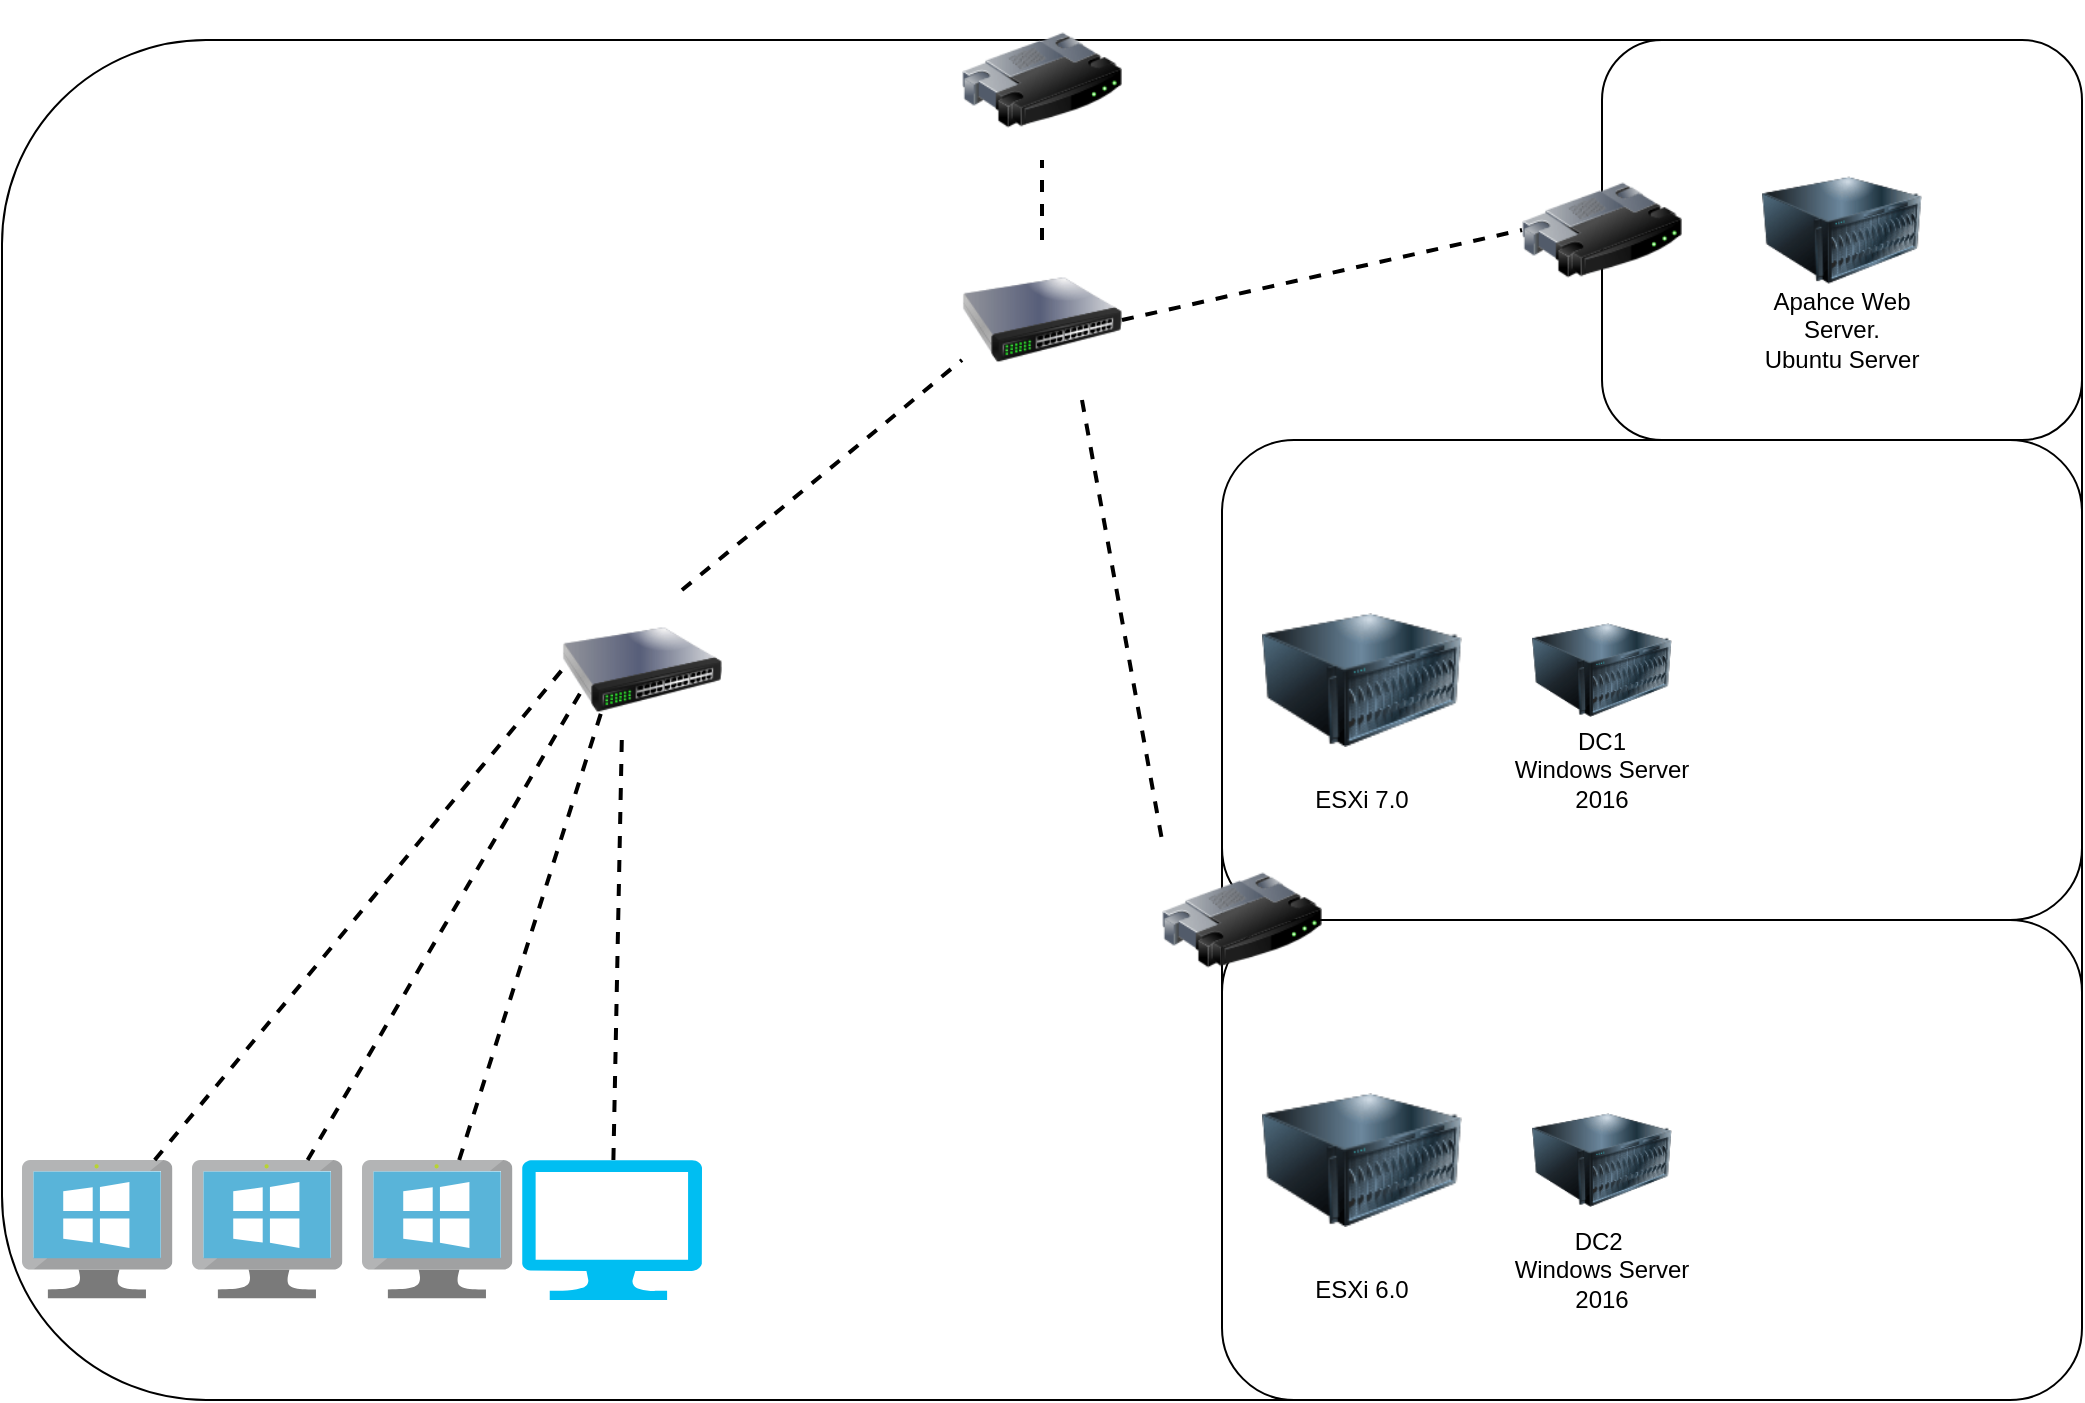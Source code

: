<mxfile version="14.9.5" type="device"><diagram id="nnjuxWdasGRHSnFFC91E" name="Page-1"><mxGraphModel dx="3733" dy="999" grid="1" gridSize="10" guides="1" tooltips="1" connect="1" arrows="1" fold="1" page="1" pageScale="1" pageWidth="850" pageHeight="1100" math="0" shadow="0"><root><mxCell id="0"/><mxCell id="1" parent="0"/><mxCell id="9UgvL4gW6t7u2M4ycH3B-1" value="" style="rounded=1;whiteSpace=wrap;html=1;" vertex="1" parent="1"><mxGeometry x="-520" y="360" width="1040" height="680" as="geometry"/></mxCell><mxCell id="9UgvL4gW6t7u2M4ycH3B-2" value="" style="image;html=1;image=img/lib/clip_art/networking/Router_128x128.png" vertex="1" parent="1"><mxGeometry x="-40" y="340" width="80" height="80" as="geometry"/></mxCell><mxCell id="9UgvL4gW6t7u2M4ycH3B-5" value="" style="rounded=1;whiteSpace=wrap;html=1;" vertex="1" parent="1"><mxGeometry x="280" y="360" width="240" height="200" as="geometry"/></mxCell><mxCell id="9UgvL4gW6t7u2M4ycH3B-3" value="" style="image;html=1;image=img/lib/clip_art/networking/Router_128x128.png" vertex="1" parent="1"><mxGeometry x="240" y="415" width="80" height="80" as="geometry"/></mxCell><mxCell id="9UgvL4gW6t7u2M4ycH3B-7" value="" style="rounded=1;whiteSpace=wrap;html=1;" vertex="1" parent="1"><mxGeometry x="90" y="560" width="430" height="470" as="geometry"/></mxCell><mxCell id="9UgvL4gW6t7u2M4ycH3B-9" value="" style="image;html=1;image=img/lib/clip_art/networking/Switch_128x128.png" vertex="1" parent="1"><mxGeometry x="-40" y="460" width="80" height="80" as="geometry"/></mxCell><mxCell id="9UgvL4gW6t7u2M4ycH3B-10" value="" style="image;html=1;image=img/lib/clip_art/networking/Switch_128x128.png" vertex="1" parent="1"><mxGeometry x="-240" y="635" width="80" height="80" as="geometry"/></mxCell><mxCell id="9UgvL4gW6t7u2M4ycH3B-11" value="" style="image;html=1;image=img/lib/clip_art/computers/Server_128x128.png" vertex="1" parent="1"><mxGeometry x="360" y="415" width="80" height="80" as="geometry"/></mxCell><mxCell id="9UgvL4gW6t7u2M4ycH3B-15" value="" style="endArrow=none;dashed=1;html=1;strokeWidth=2;exitX=0.5;exitY=0;exitDx=0;exitDy=0;" edge="1" parent="1" source="9UgvL4gW6t7u2M4ycH3B-9" target="9UgvL4gW6t7u2M4ycH3B-2"><mxGeometry width="50" height="50" relative="1" as="geometry"><mxPoint x="60" y="465" as="sourcePoint"/><mxPoint x="-50" y="410" as="targetPoint"/></mxGeometry></mxCell><mxCell id="9UgvL4gW6t7u2M4ycH3B-17" value="" style="endArrow=none;dashed=1;html=1;strokeWidth=2;entryX=0;entryY=0.75;entryDx=0;entryDy=0;exitX=0.75;exitY=0;exitDx=0;exitDy=0;" edge="1" parent="1" source="9UgvL4gW6t7u2M4ycH3B-10" target="9UgvL4gW6t7u2M4ycH3B-9"><mxGeometry width="50" height="50" relative="1" as="geometry"><mxPoint x="-200" y="640" as="sourcePoint"/><mxPoint x="-80" y="630" as="targetPoint"/></mxGeometry></mxCell><mxCell id="9UgvL4gW6t7u2M4ycH3B-18" value="" style="endArrow=none;dashed=1;html=1;strokeWidth=2;entryX=0;entryY=0;entryDx=0;entryDy=0;exitX=0.75;exitY=1;exitDx=0;exitDy=0;" edge="1" parent="1" source="9UgvL4gW6t7u2M4ycH3B-9" target="9UgvL4gW6t7u2M4ycH3B-6"><mxGeometry width="50" height="50" relative="1" as="geometry"><mxPoint x="-190" y="650" as="sourcePoint"/><mxPoint x="-90" y="540" as="targetPoint"/></mxGeometry></mxCell><mxCell id="9UgvL4gW6t7u2M4ycH3B-19" value="" style="rounded=1;whiteSpace=wrap;html=1;" vertex="1" parent="1"><mxGeometry x="90" y="800" width="430" height="240" as="geometry"/></mxCell><mxCell id="9UgvL4gW6t7u2M4ycH3B-13" value="" style="image;html=1;image=img/lib/clip_art/computers/Server_128x128.png" vertex="1" parent="1"><mxGeometry x="110" y="870" width="100" height="100" as="geometry"/></mxCell><mxCell id="9UgvL4gW6t7u2M4ycH3B-20" value="" style="rounded=1;whiteSpace=wrap;html=1;" vertex="1" parent="1"><mxGeometry x="90" y="560" width="430" height="240" as="geometry"/></mxCell><mxCell id="9UgvL4gW6t7u2M4ycH3B-12" value="" style="image;html=1;image=img/lib/clip_art/computers/Server_128x128.png" vertex="1" parent="1"><mxGeometry x="110" y="630" width="100" height="100" as="geometry"/></mxCell><mxCell id="9UgvL4gW6t7u2M4ycH3B-6" value="" style="image;html=1;image=img/lib/clip_art/networking/Router_128x128.png" vertex="1" parent="1"><mxGeometry x="60" y="760" width="80" height="80" as="geometry"/></mxCell><mxCell id="9UgvL4gW6t7u2M4ycH3B-21" value="" style="endArrow=none;dashed=1;html=1;strokeWidth=2;entryX=0;entryY=0.5;entryDx=0;entryDy=0;exitX=1;exitY=0.5;exitDx=0;exitDy=0;" edge="1" parent="1" source="9UgvL4gW6t7u2M4ycH3B-9" target="9UgvL4gW6t7u2M4ycH3B-3"><mxGeometry width="50" height="50" relative="1" as="geometry"><mxPoint x="-30" y="530" as="sourcePoint"/><mxPoint x="70" y="770" as="targetPoint"/></mxGeometry></mxCell><mxCell id="9UgvL4gW6t7u2M4ycH3B-25" value="" style="verticalLabelPosition=bottom;html=1;verticalAlign=top;align=center;strokeColor=none;fillColor=#00BEF2;shape=mxgraph.azure.computer;pointerEvents=1;" vertex="1" parent="1"><mxGeometry x="-260" y="920" width="90" height="70" as="geometry"/></mxCell><mxCell id="9UgvL4gW6t7u2M4ycH3B-27" value="" style="shape=image;html=1;verticalAlign=top;verticalLabelPosition=bottom;labelBackgroundColor=#ffffff;imageAspect=0;aspect=fixed;image=https://cdn2.iconfinder.com/data/icons/fatcow/32x32/fedora.png" vertex="1" parent="1"><mxGeometry x="-230" y="930" width="30" height="30" as="geometry"/></mxCell><mxCell id="9UgvL4gW6t7u2M4ycH3B-29" value="" style="aspect=fixed;html=1;points=[];align=center;image;fontSize=12;image=img/lib/mscae/VirtualMachineWindows.svg;" vertex="1" parent="1"><mxGeometry x="-340" y="920" width="75.22" height="69.2" as="geometry"/></mxCell><mxCell id="9UgvL4gW6t7u2M4ycH3B-30" value="" style="aspect=fixed;html=1;points=[];align=center;image;fontSize=12;image=img/lib/mscae/VirtualMachineWindows.svg;" vertex="1" parent="1"><mxGeometry x="-425" y="920" width="75.22" height="69.2" as="geometry"/></mxCell><mxCell id="9UgvL4gW6t7u2M4ycH3B-31" value="" style="aspect=fixed;html=1;points=[];align=center;image;fontSize=12;image=img/lib/mscae/VirtualMachineWindows.svg;" vertex="1" parent="1"><mxGeometry x="-510" y="920" width="75.22" height="69.2" as="geometry"/></mxCell><mxCell id="9UgvL4gW6t7u2M4ycH3B-32" value="" style="endArrow=none;dashed=1;html=1;strokeWidth=2;entryX=0;entryY=0.5;entryDx=0;entryDy=0;" edge="1" parent="1" source="9UgvL4gW6t7u2M4ycH3B-31" target="9UgvL4gW6t7u2M4ycH3B-10"><mxGeometry width="50" height="50" relative="1" as="geometry"><mxPoint x="-360" y="815" as="sourcePoint"/><mxPoint x="-240" y="700" as="targetPoint"/></mxGeometry></mxCell><mxCell id="9UgvL4gW6t7u2M4ycH3B-35" value="" style="endArrow=none;dashed=1;html=1;strokeWidth=2;entryX=0;entryY=0.5;entryDx=0;entryDy=0;" edge="1" parent="1" source="9UgvL4gW6t7u2M4ycH3B-25"><mxGeometry width="50" height="50" relative="1" as="geometry"><mxPoint x="-281.409" y="930" as="sourcePoint"/><mxPoint x="-210" y="705" as="targetPoint"/></mxGeometry></mxCell><mxCell id="9UgvL4gW6t7u2M4ycH3B-33" value="" style="endArrow=none;dashed=1;html=1;strokeWidth=2;entryX=0;entryY=0.5;entryDx=0;entryDy=0;" edge="1" parent="1" source="9UgvL4gW6t7u2M4ycH3B-30"><mxGeometry width="50" height="50" relative="1" as="geometry"><mxPoint x="-433.632" y="930" as="sourcePoint"/><mxPoint x="-230" y="685" as="targetPoint"/></mxGeometry></mxCell><mxCell id="9UgvL4gW6t7u2M4ycH3B-34" value="" style="endArrow=none;dashed=1;html=1;strokeWidth=2;entryX=0;entryY=0.5;entryDx=0;entryDy=0;" edge="1" parent="1" source="9UgvL4gW6t7u2M4ycH3B-29"><mxGeometry width="50" height="50" relative="1" as="geometry"><mxPoint x="-357.191" y="930" as="sourcePoint"/><mxPoint x="-220" y="695" as="targetPoint"/></mxGeometry></mxCell><mxCell id="9UgvL4gW6t7u2M4ycH3B-28" value="" style="shape=image;html=1;verticalAlign=top;verticalLabelPosition=bottom;labelBackgroundColor=#ffffff;imageAspect=0;aspect=fixed;image=https://cdn1.iconfinder.com/data/icons/Vista-Inspirate_1.0/128x128/apps/fedora.png" vertex="1" parent="1"><mxGeometry x="-250" y="870" width="70" height="70" as="geometry"/></mxCell><mxCell id="9UgvL4gW6t7u2M4ycH3B-36" value="" style="image;html=1;image=img/lib/clip_art/computers/Server_128x128.png" vertex="1" parent="1"><mxGeometry x="245" y="640" width="70" height="70" as="geometry"/></mxCell><mxCell id="9UgvL4gW6t7u2M4ycH3B-37" value="" style="image;html=1;image=img/lib/clip_art/computers/Server_128x128.png" vertex="1" parent="1"><mxGeometry x="245" y="885" width="70" height="70" as="geometry"/></mxCell><mxCell id="9UgvL4gW6t7u2M4ycH3B-38" value="Apahce Web Server.&lt;br&gt;Ubuntu Server" style="text;html=1;strokeColor=none;fillColor=none;align=center;verticalAlign=middle;whiteSpace=wrap;rounded=0;" vertex="1" parent="1"><mxGeometry x="350" y="480" width="100" height="50" as="geometry"/></mxCell><mxCell id="9UgvL4gW6t7u2M4ycH3B-39" value="DC1&lt;br&gt;Windows Server 2016" style="text;html=1;strokeColor=none;fillColor=none;align=center;verticalAlign=middle;whiteSpace=wrap;rounded=0;" vertex="1" parent="1"><mxGeometry x="230" y="700" width="100" height="50" as="geometry"/></mxCell><mxCell id="9UgvL4gW6t7u2M4ycH3B-40" value="DC2&amp;nbsp;&lt;br&gt;Windows Server 2016" style="text;html=1;strokeColor=none;fillColor=none;align=center;verticalAlign=middle;whiteSpace=wrap;rounded=0;" vertex="1" parent="1"><mxGeometry x="230" y="950" width="100" height="50" as="geometry"/></mxCell><mxCell id="9UgvL4gW6t7u2M4ycH3B-41" value="ESXi 7.0" style="text;html=1;strokeColor=none;fillColor=none;align=center;verticalAlign=middle;whiteSpace=wrap;rounded=0;" vertex="1" parent="1"><mxGeometry x="110" y="715" width="100" height="50" as="geometry"/></mxCell><mxCell id="9UgvL4gW6t7u2M4ycH3B-42" value="ESXi 6.0" style="text;html=1;strokeColor=none;fillColor=none;align=center;verticalAlign=middle;whiteSpace=wrap;rounded=0;" vertex="1" parent="1"><mxGeometry x="110" y="960" width="100" height="50" as="geometry"/></mxCell></root></mxGraphModel></diagram></mxfile>